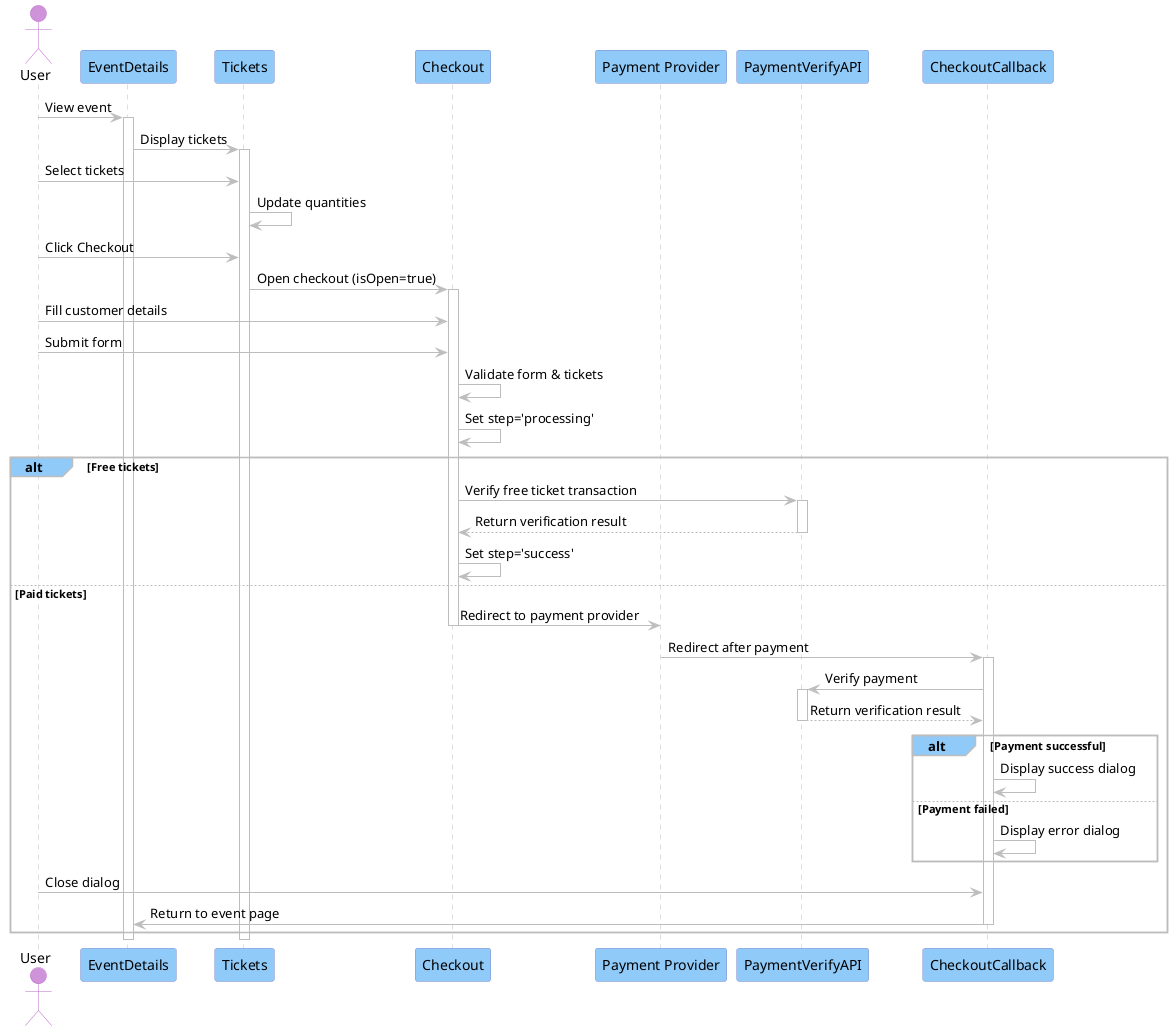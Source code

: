 @startuml Sasasasa Checkout Flow - Sequence Diagram

!define MUTED_RED #E57373
!define MUTED_BLUE #90CAF9
!define MUTED_GREEN #A5D6A7
!define MUTED_ORANGE #FFCC80
!define MUTED_PURPLE #CE93D8
!define MUTED_GRAY #BDBDBD

skinparam backgroundColor white
skinparam ArrowColor MUTED_GRAY
skinparam SequenceLifeLineBorderColor MUTED_GRAY
skinparam SequenceGroupBorderColor MUTED_GRAY
skinparam SequenceGroupBackgroundColor MUTED_BLUE
skinparam ParticipantBackgroundColor MUTED_BLUE
skinparam ParticipantBorderColor #7986CB
skinparam NoteBackgroundColor MUTED_ORANGE
skinparam NoteBorderColor #FFB74D
skinparam ActorBackgroundColor MUTED_PURPLE
skinparam ActorBorderColor #BA68C8

actor User
participant "EventDetails" as ED
participant "Tickets" as T
participant "Checkout" as C
participant "Payment Provider" as PP
participant "PaymentVerifyAPI" as PV
participant "CheckoutCallback" as CC

User -> ED: View event
activate ED
ED -> T: Display tickets
activate T
User -> T: Select tickets
T -> T: Update quantities
User -> T: Click Checkout
T -> C: Open checkout (isOpen=true)
activate C
User -> C: Fill customer details
User -> C: Submit form
C -> C: Validate form & tickets
C -> C: Set step='processing'

alt Free tickets
    C -> PV: Verify free ticket transaction
    activate PV
    PV --> C: Return verification result
    deactivate PV
    C -> C: Set step='success'
else Paid tickets
    C -> PP: Redirect to payment provider
    deactivate C
    PP -> CC: Redirect after payment
    activate CC
    CC -> PV: Verify payment
    activate PV
    PV --> CC: Return verification result
    deactivate PV
    
    alt Payment successful
        CC -> CC: Display success dialog
    else Payment failed
        CC -> CC: Display error dialog
    end
    
    User -> CC: Close dialog
    CC -> ED: Return to event page
    deactivate CC
end

deactivate T
deactivate ED

@enduml 
